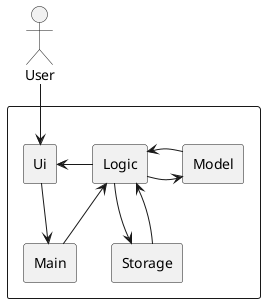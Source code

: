 @startuml

allowmixing
actor User

Package " "<<rectangle>> {
rectangle Main
rectangle Ui
rectangle Logic
rectangle Model
rectangle Storage
}

User --> Ui
Ui -down-> Main
Main -up-> Logic
Logic -> Model
Model -> Logic
Logic -left> Ui
Logic --> Storage
Storage --> Logic

'abstract class AbstractList
'abstract AbstractCollection
'interface List
'interface Collection
'
'List <|-- AbstractList
'Collection <|-- AbstractCollection
'
'Collection <|- List
'AbstractCollection <|- AbstractList
'AbstractList <|-- ArrayList
'
'class ArrayList {
'Object[] elementData
'size()
'}
'
'enum TimeUnit {
'DAYS
'HOURS
'MINUTES
'}

@enduml